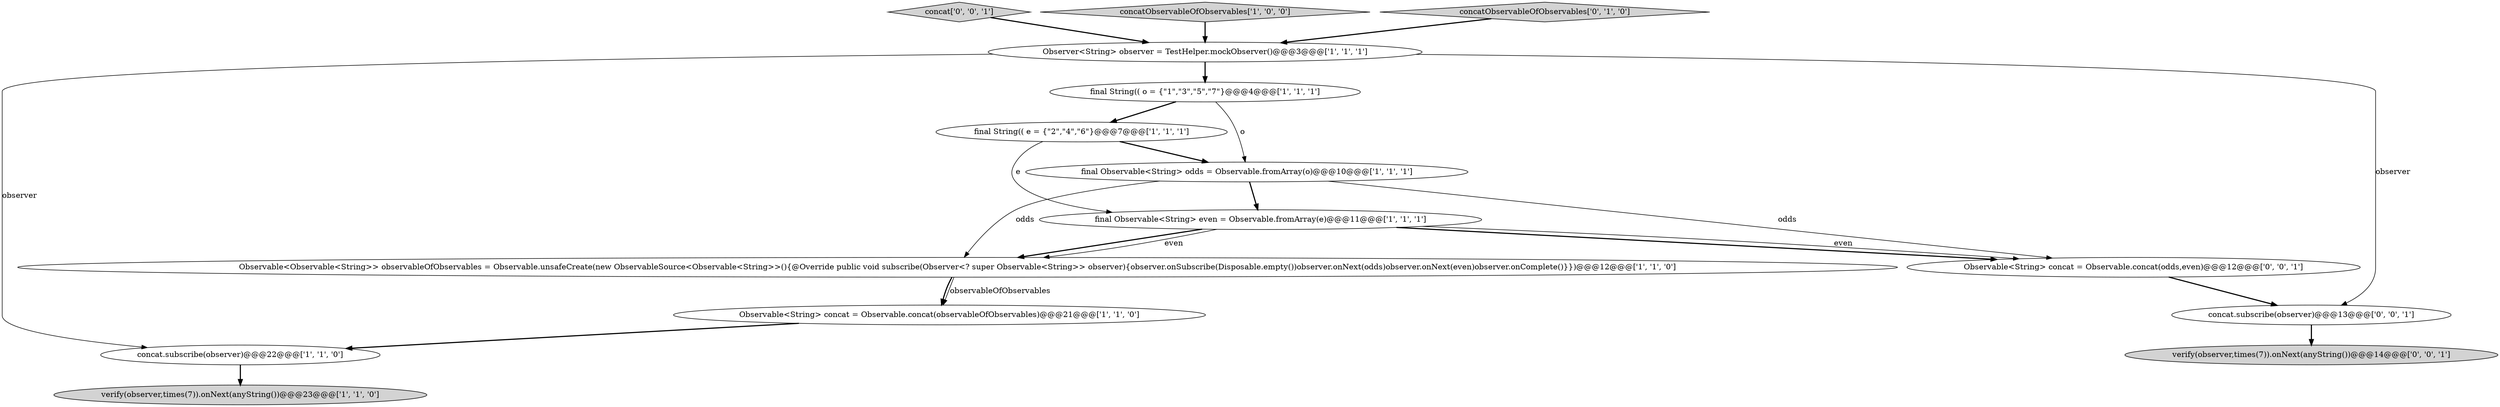 digraph {
12 [style = filled, label = "concat['0', '0', '1']", fillcolor = lightgray, shape = diamond image = "AAA0AAABBB3BBB"];
3 [style = filled, label = "final String(( o = {\"1\",\"3\",\"5\",\"7\"}@@@4@@@['1', '1', '1']", fillcolor = white, shape = ellipse image = "AAA0AAABBB1BBB"];
5 [style = filled, label = "final Observable<String> odds = Observable.fromArray(o)@@@10@@@['1', '1', '1']", fillcolor = white, shape = ellipse image = "AAA0AAABBB1BBB"];
8 [style = filled, label = "Observable<Observable<String>> observableOfObservables = Observable.unsafeCreate(new ObservableSource<Observable<String>>(){@Override public void subscribe(Observer<? super Observable<String>> observer){observer.onSubscribe(Disposable.empty())observer.onNext(odds)observer.onNext(even)observer.onComplete()}})@@@12@@@['1', '1', '0']", fillcolor = white, shape = ellipse image = "AAA0AAABBB1BBB"];
11 [style = filled, label = "verify(observer,times(7)).onNext(anyString())@@@14@@@['0', '0', '1']", fillcolor = lightgray, shape = ellipse image = "AAA0AAABBB3BBB"];
7 [style = filled, label = "Observable<String> concat = Observable.concat(observableOfObservables)@@@21@@@['1', '1', '0']", fillcolor = white, shape = ellipse image = "AAA0AAABBB1BBB"];
1 [style = filled, label = "verify(observer,times(7)).onNext(anyString())@@@23@@@['1', '1', '0']", fillcolor = lightgray, shape = ellipse image = "AAA0AAABBB1BBB"];
2 [style = filled, label = "concatObservableOfObservables['1', '0', '0']", fillcolor = lightgray, shape = diamond image = "AAA0AAABBB1BBB"];
10 [style = filled, label = "concatObservableOfObservables['0', '1', '0']", fillcolor = lightgray, shape = diamond image = "AAA0AAABBB2BBB"];
14 [style = filled, label = "concat.subscribe(observer)@@@13@@@['0', '0', '1']", fillcolor = white, shape = ellipse image = "AAA0AAABBB3BBB"];
4 [style = filled, label = "final Observable<String> even = Observable.fromArray(e)@@@11@@@['1', '1', '1']", fillcolor = white, shape = ellipse image = "AAA0AAABBB1BBB"];
6 [style = filled, label = "concat.subscribe(observer)@@@22@@@['1', '1', '0']", fillcolor = white, shape = ellipse image = "AAA0AAABBB1BBB"];
0 [style = filled, label = "Observer<String> observer = TestHelper.mockObserver()@@@3@@@['1', '1', '1']", fillcolor = white, shape = ellipse image = "AAA0AAABBB1BBB"];
9 [style = filled, label = "final String(( e = {\"2\",\"4\",\"6\"}@@@7@@@['1', '1', '1']", fillcolor = white, shape = ellipse image = "AAA0AAABBB1BBB"];
13 [style = filled, label = "Observable<String> concat = Observable.concat(odds,even)@@@12@@@['0', '0', '1']", fillcolor = white, shape = ellipse image = "AAA0AAABBB3BBB"];
12->0 [style = bold, label=""];
5->13 [style = solid, label="odds"];
0->14 [style = solid, label="observer"];
8->7 [style = solid, label="observableOfObservables"];
5->8 [style = solid, label="odds"];
7->6 [style = bold, label=""];
4->8 [style = bold, label=""];
0->3 [style = bold, label=""];
14->11 [style = bold, label=""];
5->4 [style = bold, label=""];
0->6 [style = solid, label="observer"];
4->8 [style = solid, label="even"];
3->9 [style = bold, label=""];
9->4 [style = solid, label="e"];
8->7 [style = bold, label=""];
4->13 [style = bold, label=""];
2->0 [style = bold, label=""];
13->14 [style = bold, label=""];
4->13 [style = solid, label="even"];
9->5 [style = bold, label=""];
6->1 [style = bold, label=""];
3->5 [style = solid, label="o"];
10->0 [style = bold, label=""];
}
